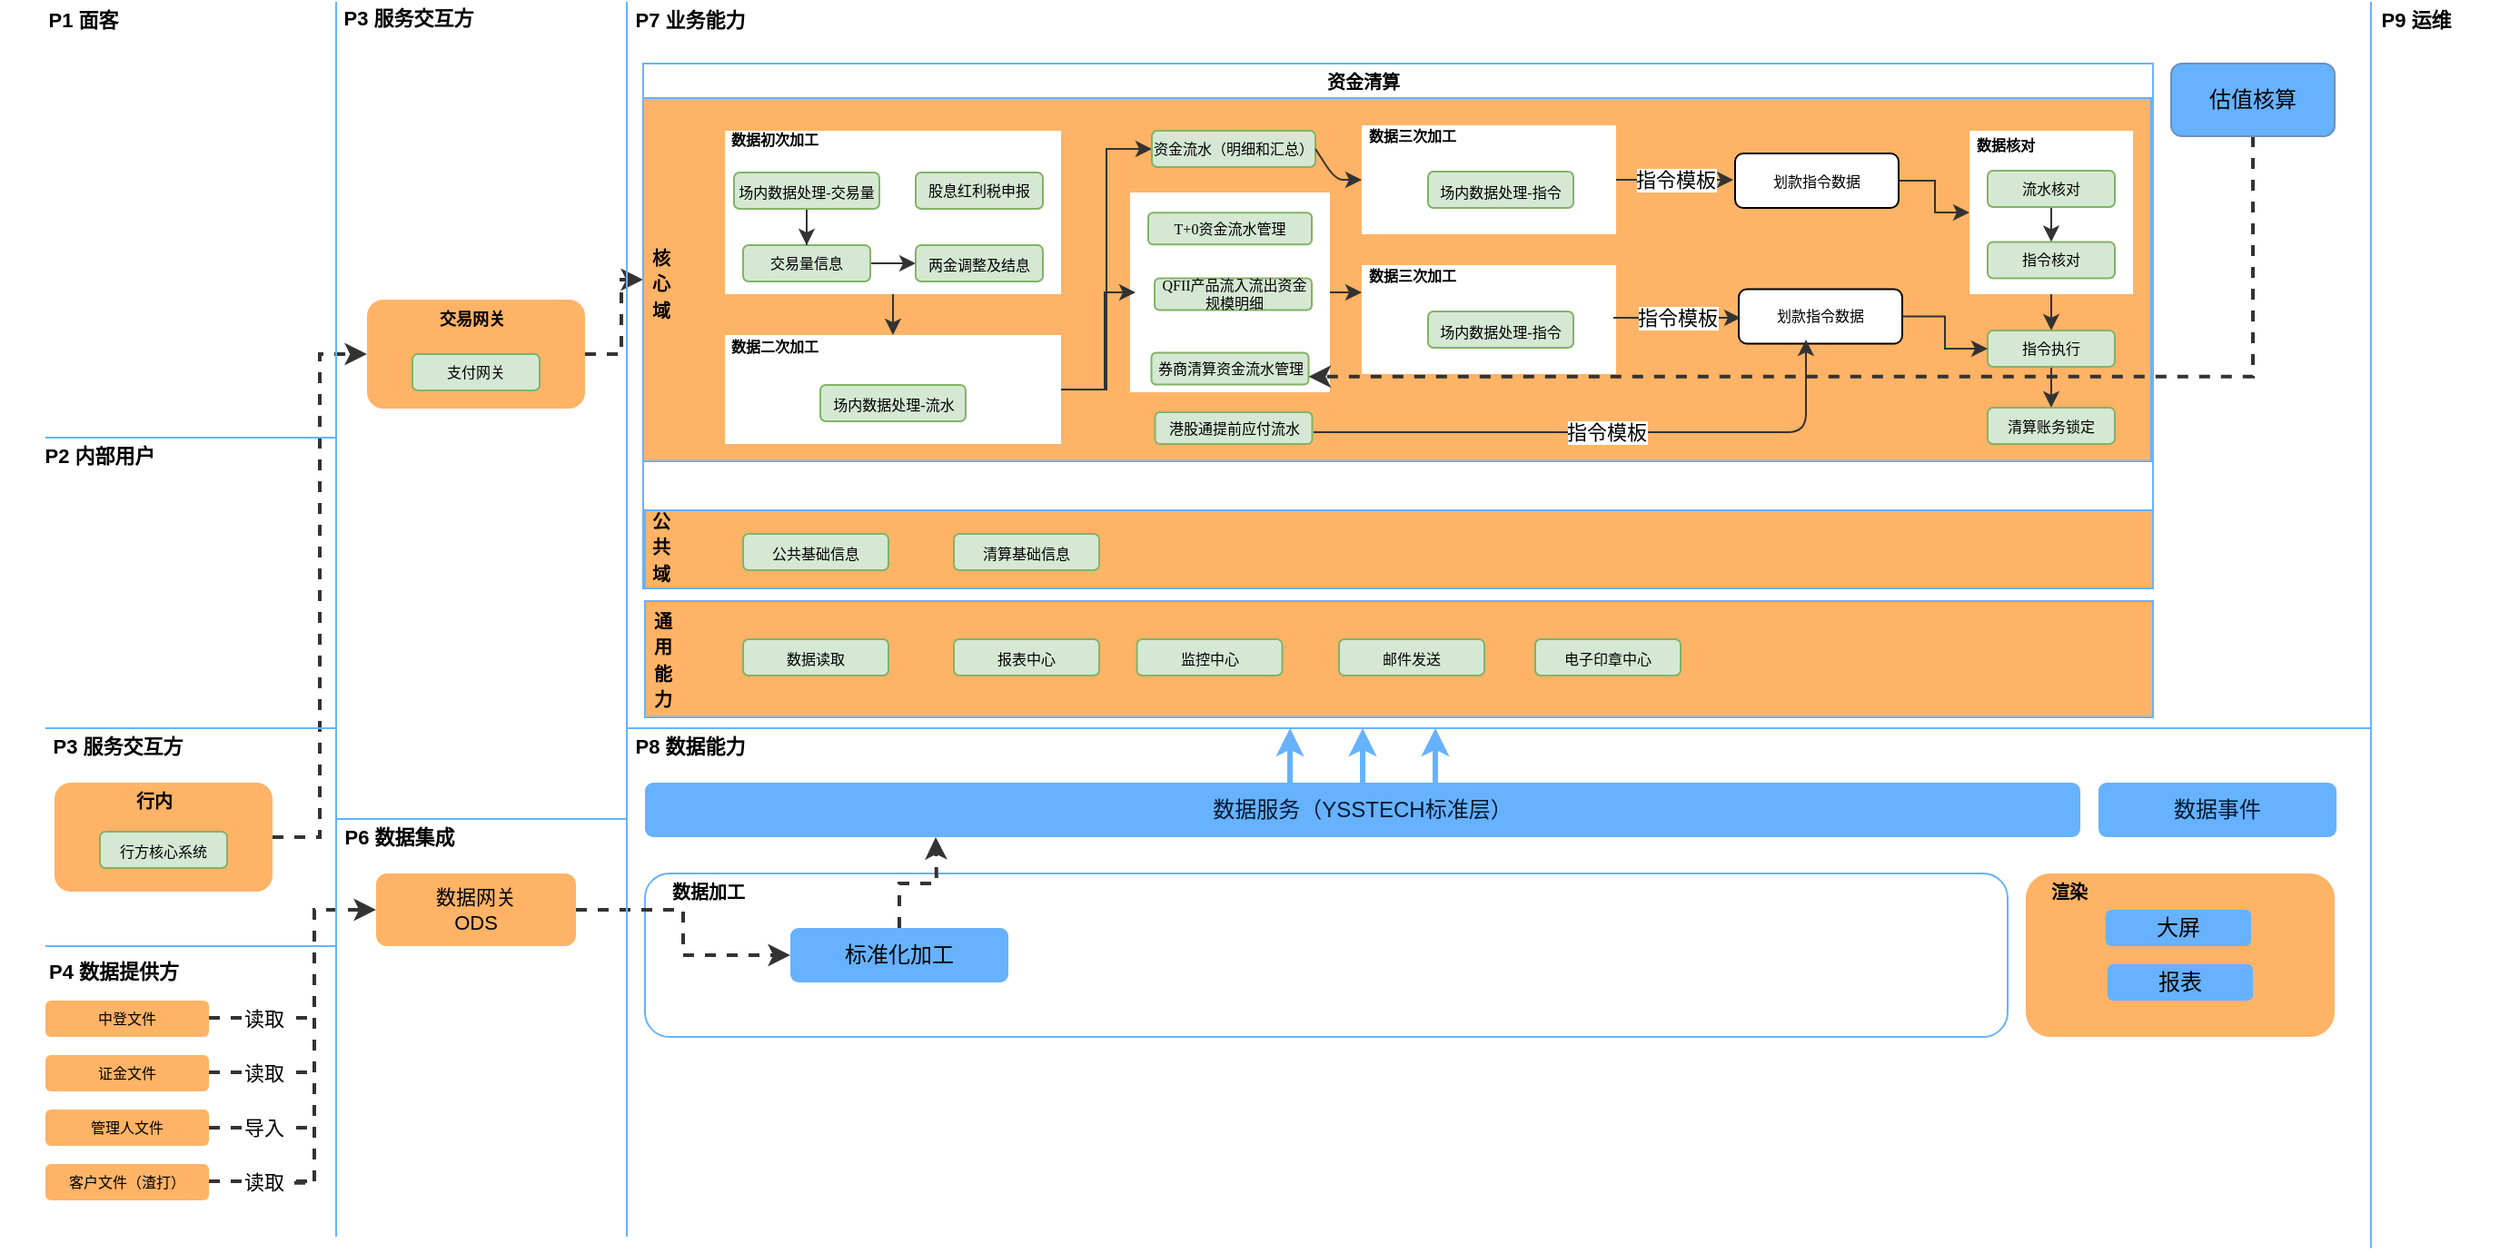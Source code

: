 <mxfile version="24.6.3" type="github">
  <diagram name="第 1 页" id="gn4Y0xX3draMKMxX65IL">
    <mxGraphModel dx="1050" dy="1739" grid="1" gridSize="10" guides="1" tooltips="1" connect="1" arrows="1" fold="1" page="1" pageScale="1" pageWidth="827" pageHeight="1169" math="0" shadow="0">
      <root>
        <mxCell id="0" />
        <mxCell id="1" parent="0" />
        <mxCell id="RIe04A_sjF8tFngzXczi-1" value="" style="rounded=0;whiteSpace=wrap;html=1;shadow=0;strokeColor=#66B2FF;strokeWidth=1;fillColor=#FFB366;" vertex="1" parent="1">
          <mxGeometry x="370" y="290" width="830" height="64" as="geometry" />
        </mxCell>
        <mxCell id="RIe04A_sjF8tFngzXczi-2" value="" style="rounded=0;whiteSpace=wrap;html=1;shadow=0;strokeWidth=1;strokeColor=#66B2FF;" vertex="1" parent="1">
          <mxGeometry x="369" y="-6" width="831" height="289" as="geometry" />
        </mxCell>
        <mxCell id="RIe04A_sjF8tFngzXczi-3" value="" style="rounded=0;whiteSpace=wrap;html=1;shadow=0;strokeColor=#66B2FF;strokeWidth=1;fillColor=#FFB366;" vertex="1" parent="1">
          <mxGeometry x="370" y="240" width="830" height="43" as="geometry" />
        </mxCell>
        <mxCell id="RIe04A_sjF8tFngzXczi-4" style="edgeStyle=orthogonalEdgeStyle;rounded=0;orthogonalLoop=1;jettySize=auto;html=1;exitX=1;exitY=0.5;exitDx=0;exitDy=0;entryX=0;entryY=0.5;entryDx=0;entryDy=0;endArrow=classic;endFill=1;strokeColor=#333333;strokeWidth=2;dashed=1;" edge="1" parent="1" source="RIe04A_sjF8tFngzXczi-5" target="RIe04A_sjF8tFngzXczi-7">
          <mxGeometry relative="1" as="geometry" />
        </mxCell>
        <mxCell id="RIe04A_sjF8tFngzXczi-5" value="" style="rounded=1;whiteSpace=wrap;html=1;shadow=0;strokeWidth=1;fillColor=#FFB366;strokeColor=none;" vertex="1" parent="1">
          <mxGeometry x="45" y="390" width="120" height="60" as="geometry" />
        </mxCell>
        <mxCell id="RIe04A_sjF8tFngzXczi-6" style="edgeStyle=orthogonalEdgeStyle;rounded=0;orthogonalLoop=1;jettySize=auto;html=1;exitX=1;exitY=0.5;exitDx=0;exitDy=0;dashed=1;endArrow=classic;endFill=1;strokeColor=#333333;strokeWidth=2;" edge="1" parent="1" source="RIe04A_sjF8tFngzXczi-7" target="RIe04A_sjF8tFngzXczi-8">
          <mxGeometry relative="1" as="geometry" />
        </mxCell>
        <mxCell id="RIe04A_sjF8tFngzXczi-7" value="" style="rounded=1;whiteSpace=wrap;html=1;shadow=0;strokeWidth=1;fillColor=#FFB366;strokeColor=none;" vertex="1" parent="1">
          <mxGeometry x="217" y="124" width="120" height="60" as="geometry" />
        </mxCell>
        <mxCell id="RIe04A_sjF8tFngzXczi-8" value="" style="rounded=0;whiteSpace=wrap;html=1;shadow=0;strokeColor=#66B2FF;strokeWidth=1;fillColor=#FFB366;" vertex="1" parent="1">
          <mxGeometry x="369" y="13" width="830" height="200" as="geometry" />
        </mxCell>
        <mxCell id="RIe04A_sjF8tFngzXczi-9" style="edgeStyle=orthogonalEdgeStyle;rounded=0;orthogonalLoop=1;jettySize=auto;html=1;exitX=0.5;exitY=1;exitDx=0;exitDy=0;entryX=0.5;entryY=0;entryDx=0;entryDy=0;endArrow=classic;endFill=1;strokeColor=#333333;strokeWidth=1;" edge="1" parent="1" source="RIe04A_sjF8tFngzXczi-10" target="RIe04A_sjF8tFngzXczi-78">
          <mxGeometry relative="1" as="geometry" />
        </mxCell>
        <mxCell id="RIe04A_sjF8tFngzXczi-10" value="" style="rounded=0;whiteSpace=wrap;html=1;strokeWidth=1;strokeColor=none;" vertex="1" parent="1">
          <mxGeometry x="1099" y="31" width="90" height="90" as="geometry" />
        </mxCell>
        <mxCell id="RIe04A_sjF8tFngzXczi-11" style="edgeStyle=orthogonalEdgeStyle;rounded=0;orthogonalLoop=1;jettySize=auto;html=1;exitX=1;exitY=0.5;exitDx=0;exitDy=0;entryX=0;entryY=0.25;entryDx=0;entryDy=0;endArrow=classic;endFill=1;strokeColor=#333333;strokeWidth=1;" edge="1" parent="1" source="RIe04A_sjF8tFngzXczi-12" target="RIe04A_sjF8tFngzXczi-91">
          <mxGeometry relative="1" as="geometry" />
        </mxCell>
        <mxCell id="RIe04A_sjF8tFngzXczi-12" value="" style="whiteSpace=wrap;html=1;aspect=fixed;strokeWidth=1;strokeColor=none;" vertex="1" parent="1">
          <mxGeometry x="637" y="65" width="110" height="110" as="geometry" />
        </mxCell>
        <mxCell id="RIe04A_sjF8tFngzXczi-13" style="edgeStyle=orthogonalEdgeStyle;rounded=0;orthogonalLoop=1;jettySize=auto;html=1;exitX=1;exitY=0.5;exitDx=0;exitDy=0;entryX=0;entryY=0.5;entryDx=0;entryDy=0;endArrow=classic;endFill=1;strokeColor=#333333;strokeWidth=1;" edge="1" parent="1" source="RIe04A_sjF8tFngzXczi-15" target="RIe04A_sjF8tFngzXczi-67">
          <mxGeometry relative="1" as="geometry" />
        </mxCell>
        <mxCell id="RIe04A_sjF8tFngzXczi-14" style="edgeStyle=orthogonalEdgeStyle;rounded=0;orthogonalLoop=1;jettySize=auto;html=1;exitX=1;exitY=0.5;exitDx=0;exitDy=0;entryX=0;entryY=0.5;entryDx=0;entryDy=0;endArrow=classic;endFill=1;strokeColor=#333333;strokeWidth=1;" edge="1" parent="1">
          <mxGeometry relative="1" as="geometry">
            <mxPoint x="602" y="173.5" as="sourcePoint" />
            <mxPoint x="640" y="120" as="targetPoint" />
            <Array as="points">
              <mxPoint x="623" y="174" />
              <mxPoint x="623" y="120" />
            </Array>
          </mxGeometry>
        </mxCell>
        <mxCell id="RIe04A_sjF8tFngzXczi-15" value="" style="rounded=0;whiteSpace=wrap;html=1;strokeWidth=1;strokeColor=none;" vertex="1" parent="1">
          <mxGeometry x="414" y="143.5" width="185" height="60" as="geometry" />
        </mxCell>
        <mxCell id="RIe04A_sjF8tFngzXczi-16" style="edgeStyle=orthogonalEdgeStyle;rounded=0;orthogonalLoop=1;jettySize=auto;html=1;exitX=0.5;exitY=1;exitDx=0;exitDy=0;entryX=0.5;entryY=0;entryDx=0;entryDy=0;endArrow=classic;endFill=1;strokeColor=#333333;strokeWidth=1;" edge="1" parent="1" source="RIe04A_sjF8tFngzXczi-17" target="RIe04A_sjF8tFngzXczi-15">
          <mxGeometry relative="1" as="geometry" />
        </mxCell>
        <mxCell id="RIe04A_sjF8tFngzXczi-17" value="" style="rounded=0;whiteSpace=wrap;html=1;strokeWidth=1;strokeColor=none;" vertex="1" parent="1">
          <mxGeometry x="414" y="31" width="185" height="90" as="geometry" />
        </mxCell>
        <mxCell id="RIe04A_sjF8tFngzXczi-18" value="" style="rounded=1;whiteSpace=wrap;html=1;strokeWidth=1;align=left;strokeColor=#66B2FF;" vertex="1" parent="1">
          <mxGeometry x="370" y="440" width="750" height="90" as="geometry" />
        </mxCell>
        <mxCell id="RIe04A_sjF8tFngzXczi-19" style="edgeStyle=orthogonalEdgeStyle;rounded=0;orthogonalLoop=1;jettySize=auto;html=1;exitX=0;exitY=0.5;exitDx=0;exitDy=0;dashed=1;endArrow=classic;endFill=1;strokeColor=#333333;strokeWidth=2;entryX=0;entryY=0.5;entryDx=0;entryDy=0;" edge="1" parent="1" target="RIe04A_sjF8tFngzXczi-21">
          <mxGeometry relative="1" as="geometry">
            <mxPoint x="185" y="460" as="targetPoint" />
            <mxPoint x="153" y="610" as="sourcePoint" />
          </mxGeometry>
        </mxCell>
        <mxCell id="RIe04A_sjF8tFngzXczi-20" style="edgeStyle=orthogonalEdgeStyle;rounded=0;orthogonalLoop=1;jettySize=auto;html=1;exitX=1;exitY=0.5;exitDx=0;exitDy=0;dashed=1;endArrow=classic;endFill=1;strokeColor=#333333;strokeWidth=2;" edge="1" parent="1" source="RIe04A_sjF8tFngzXczi-21" target="RIe04A_sjF8tFngzXczi-48">
          <mxGeometry relative="1" as="geometry" />
        </mxCell>
        <mxCell id="RIe04A_sjF8tFngzXczi-21" value="&lt;div style=&quot;font-size: 11px&quot;&gt;&lt;font style=&quot;font-size: 11px&quot;&gt;数据网关&lt;br&gt;&lt;/font&gt;&lt;/div&gt;&lt;div style=&quot;font-size: 11px&quot;&gt;&lt;font style=&quot;font-size: 11px&quot;&gt;ODS&lt;/font&gt;&lt;/div&gt;" style="rounded=1;whiteSpace=wrap;html=1;strokeWidth=1;strokeColor=none;fillColor=#FFB366;" vertex="1" parent="1">
          <mxGeometry x="222" y="440" width="110" height="40" as="geometry" />
        </mxCell>
        <mxCell id="RIe04A_sjF8tFngzXczi-22" value="" style="endArrow=none;html=1;strokeColor=#66B2FF;" edge="1" parent="1">
          <mxGeometry width="50" height="50" relative="1" as="geometry">
            <mxPoint x="200" y="640" as="sourcePoint" />
            <mxPoint x="200" y="-40" as="targetPoint" />
          </mxGeometry>
        </mxCell>
        <mxCell id="RIe04A_sjF8tFngzXczi-23" value="" style="endArrow=none;html=1;strokeColor=#66B2FF;" edge="1" parent="1">
          <mxGeometry width="50" height="50" relative="1" as="geometry">
            <mxPoint x="360" y="640" as="sourcePoint" />
            <mxPoint x="360" y="-40" as="targetPoint" />
          </mxGeometry>
        </mxCell>
        <mxCell id="RIe04A_sjF8tFngzXczi-24" value="" style="endArrow=none;html=1;strokeColor=#66B2FF;" edge="1" parent="1">
          <mxGeometry width="50" height="50" relative="1" as="geometry">
            <mxPoint x="1320" y="646.25" as="sourcePoint" />
            <mxPoint x="1320" y="-40" as="targetPoint" />
          </mxGeometry>
        </mxCell>
        <mxCell id="RIe04A_sjF8tFngzXczi-25" value="" style="endArrow=none;html=1;strokeColor=#66B2FF;" edge="1" parent="1">
          <mxGeometry width="50" height="50" relative="1" as="geometry">
            <mxPoint x="40" y="200" as="sourcePoint" />
            <mxPoint x="200" y="200" as="targetPoint" />
          </mxGeometry>
        </mxCell>
        <mxCell id="RIe04A_sjF8tFngzXczi-26" value="" style="endArrow=none;html=1;strokeColor=#66B2FF;" edge="1" parent="1">
          <mxGeometry width="50" height="50" relative="1" as="geometry">
            <mxPoint x="40" y="360" as="sourcePoint" />
            <mxPoint x="200" y="360" as="targetPoint" />
          </mxGeometry>
        </mxCell>
        <mxCell id="RIe04A_sjF8tFngzXczi-27" value="" style="endArrow=none;html=1;strokeColor=#66B2FF;" edge="1" parent="1">
          <mxGeometry width="50" height="50" relative="1" as="geometry">
            <mxPoint x="40" y="480" as="sourcePoint" />
            <mxPoint x="200" y="480" as="targetPoint" />
          </mxGeometry>
        </mxCell>
        <mxCell id="RIe04A_sjF8tFngzXczi-28" value="" style="endArrow=none;html=1;strokeColor=#66B2FF;" edge="1" parent="1">
          <mxGeometry width="50" height="50" relative="1" as="geometry">
            <mxPoint x="200" y="410" as="sourcePoint" />
            <mxPoint x="360" y="410" as="targetPoint" />
          </mxGeometry>
        </mxCell>
        <mxCell id="RIe04A_sjF8tFngzXczi-29" value="" style="endArrow=none;html=1;strokeColor=#66B2FF;" edge="1" parent="1">
          <mxGeometry width="50" height="50" relative="1" as="geometry">
            <mxPoint x="360" y="360" as="sourcePoint" />
            <mxPoint x="1320" y="360" as="targetPoint" />
          </mxGeometry>
        </mxCell>
        <mxCell id="RIe04A_sjF8tFngzXczi-30" value="&lt;div&gt;&lt;span style=&quot;font-weight: bold ; font-size: 11px&quot;&gt;P1 面客&lt;/span&gt;&lt;/div&gt;" style="text;html=1;strokeColor=none;fillColor=none;align=center;verticalAlign=middle;whiteSpace=wrap;rounded=0;" vertex="1" parent="1">
          <mxGeometry x="31" y="-40" width="60" height="20" as="geometry" />
        </mxCell>
        <mxCell id="RIe04A_sjF8tFngzXczi-31" value="&lt;div&gt;&lt;span style=&quot;font-weight: bold ; font-size: 11px&quot;&gt;P3 服务交互方&lt;/span&gt;&lt;/div&gt;" style="text;html=1;strokeColor=none;fillColor=none;align=center;verticalAlign=middle;whiteSpace=wrap;rounded=0;" vertex="1" parent="1">
          <mxGeometry x="35" y="360" width="90" height="20" as="geometry" />
        </mxCell>
        <mxCell id="RIe04A_sjF8tFngzXczi-32" value="&lt;div&gt;&lt;span style=&quot;font-weight: bold&quot;&gt;&lt;font style=&quot;font-size: 11px&quot;&gt;P2 内部用户&lt;/font&gt;&lt;/span&gt;&lt;/div&gt;" style="text;html=1;strokeColor=none;fillColor=none;align=center;verticalAlign=middle;whiteSpace=wrap;rounded=0;strokeWidth=2;" vertex="1" parent="1">
          <mxGeometry x="15" y="200" width="110" height="20" as="geometry" />
        </mxCell>
        <mxCell id="RIe04A_sjF8tFngzXczi-33" value="&lt;div&gt;&lt;span style=&quot;font-weight: bold ; font-size: 11px&quot;&gt;P4 数据提供方&lt;/span&gt;&lt;/div&gt;" style="text;whiteSpace=wrap;html=1;" vertex="1" parent="1">
          <mxGeometry x="40" y="480" width="85" height="20" as="geometry" />
        </mxCell>
        <mxCell id="RIe04A_sjF8tFngzXczi-34" value="&lt;div&gt;&lt;span style=&quot;font-weight: bold ; font-size: 11px&quot;&gt;P3 服务交互方&lt;/span&gt;&lt;/div&gt;" style="text;html=1;strokeColor=none;fillColor=none;align=center;verticalAlign=middle;whiteSpace=wrap;rounded=0;" vertex="1" parent="1">
          <mxGeometry x="195" y="-41" width="90" height="20" as="geometry" />
        </mxCell>
        <mxCell id="RIe04A_sjF8tFngzXczi-35" value="&lt;div&gt;&lt;span style=&quot;font-weight: bold ; font-size: 11px&quot;&gt;P6 数据集成&lt;/span&gt;&lt;/div&gt;" style="text;html=1;strokeColor=none;fillColor=none;align=center;verticalAlign=middle;whiteSpace=wrap;rounded=0;" vertex="1" parent="1">
          <mxGeometry x="190" y="410" width="90" height="20" as="geometry" />
        </mxCell>
        <mxCell id="RIe04A_sjF8tFngzXczi-36" value="&lt;div&gt;&lt;span style=&quot;font-weight: bold ; font-size: 11px&quot;&gt;P7 业务能力&lt;/span&gt;&lt;/div&gt;" style="text;html=1;strokeColor=none;fillColor=none;align=center;verticalAlign=middle;whiteSpace=wrap;rounded=0;" vertex="1" parent="1">
          <mxGeometry x="350" y="-40" width="90" height="20" as="geometry" />
        </mxCell>
        <mxCell id="RIe04A_sjF8tFngzXczi-37" value="&lt;div&gt;&lt;span style=&quot;font-weight: bold ; font-size: 11px&quot;&gt;P8 数据能力&lt;/span&gt;&lt;/div&gt;" style="text;html=1;strokeColor=none;fillColor=none;align=center;verticalAlign=middle;whiteSpace=wrap;rounded=0;" vertex="1" parent="1">
          <mxGeometry x="350" y="360" width="90" height="20" as="geometry" />
        </mxCell>
        <mxCell id="RIe04A_sjF8tFngzXczi-38" value="&lt;div&gt;&lt;span style=&quot;font-weight: bold ; font-size: 11px&quot;&gt;P9 运维&lt;/span&gt;&lt;/div&gt;" style="text;html=1;strokeColor=none;fillColor=none;align=center;verticalAlign=middle;whiteSpace=wrap;rounded=0;" vertex="1" parent="1">
          <mxGeometry x="1300" y="-40" width="90" height="20" as="geometry" />
        </mxCell>
        <mxCell id="RIe04A_sjF8tFngzXczi-39" value="中登文件" style="rounded=1;whiteSpace=wrap;html=1;shadow=0;labelBackgroundColor=none;strokeWidth=1;fontFamily=Verdana;fontSize=8;align=center;fillColor=#FFB366;strokeColor=none;" vertex="1" parent="1">
          <mxGeometry x="40" y="510" width="90" height="20" as="geometry" />
        </mxCell>
        <mxCell id="RIe04A_sjF8tFngzXczi-40" value="证金文件" style="rounded=1;whiteSpace=wrap;html=1;shadow=0;labelBackgroundColor=none;strokeWidth=1;fontFamily=Verdana;fontSize=8;align=center;fillColor=#FFB366;strokeColor=none;" vertex="1" parent="1">
          <mxGeometry x="40" y="540" width="90" height="20" as="geometry" />
        </mxCell>
        <mxCell id="RIe04A_sjF8tFngzXczi-41" value="管理人文件" style="rounded=1;whiteSpace=wrap;html=1;shadow=0;labelBackgroundColor=none;strokeWidth=1;fontFamily=Verdana;fontSize=8;align=center;fillColor=#FFB366;strokeColor=none;" vertex="1" parent="1">
          <mxGeometry x="40" y="570" width="90" height="20" as="geometry" />
        </mxCell>
        <mxCell id="RIe04A_sjF8tFngzXczi-42" value="客户文件（渣打）" style="rounded=1;whiteSpace=wrap;html=1;shadow=0;labelBackgroundColor=none;strokeWidth=1;fontFamily=Verdana;fontSize=8;align=center;fillColor=#FFB366;strokeColor=none;" vertex="1" parent="1">
          <mxGeometry x="40" y="600" width="90" height="20" as="geometry" />
        </mxCell>
        <mxCell id="RIe04A_sjF8tFngzXczi-43" value="&lt;div&gt;&lt;font style=&quot;font-size: 12px&quot; color=&quot;#001933&quot;&gt;数据服务（YSSTECH标准层）&lt;/font&gt;&lt;/div&gt;" style="rounded=1;whiteSpace=wrap;html=1;strokeWidth=2;strokeColor=none;fillColor=#66B2FF;" vertex="1" parent="1">
          <mxGeometry x="370" y="390" width="790" height="30" as="geometry" />
        </mxCell>
        <mxCell id="RIe04A_sjF8tFngzXczi-44" style="edgeStyle=orthogonalEdgeStyle;rounded=0;orthogonalLoop=1;jettySize=auto;html=1;exitX=0.5;exitY=1;exitDx=0;exitDy=0;strokeColor=#66B2FF;" edge="1" parent="1" source="RIe04A_sjF8tFngzXczi-43" target="RIe04A_sjF8tFngzXczi-43">
          <mxGeometry relative="1" as="geometry" />
        </mxCell>
        <mxCell id="RIe04A_sjF8tFngzXczi-45" value="&lt;div&gt;&lt;font color=&quot;#001933&quot; style=&quot;font-size: 12px&quot;&gt;数据事件&lt;/font&gt;&lt;/div&gt;" style="rounded=1;whiteSpace=wrap;html=1;strokeWidth=2;fillColor=#66B2FF;strokeColor=none;" vertex="1" parent="1">
          <mxGeometry x="1170" y="390" width="131" height="30" as="geometry" />
        </mxCell>
        <mxCell id="RIe04A_sjF8tFngzXczi-46" value="&lt;b&gt;&lt;font style=&quot;font-size: 10px&quot;&gt;数据加工&lt;/font&gt;&lt;/b&gt;" style="text;html=1;strokeColor=none;fillColor=none;align=center;verticalAlign=middle;whiteSpace=wrap;rounded=0;" vertex="1" parent="1">
          <mxGeometry x="380" y="440" width="50" height="20" as="geometry" />
        </mxCell>
        <mxCell id="RIe04A_sjF8tFngzXczi-47" style="edgeStyle=orthogonalEdgeStyle;rounded=0;orthogonalLoop=1;jettySize=auto;html=1;exitX=0.5;exitY=0;exitDx=0;exitDy=0;dashed=1;endArrow=classic;endFill=1;strokeColor=#333333;strokeWidth=2;" edge="1" parent="1" source="RIe04A_sjF8tFngzXczi-48">
          <mxGeometry relative="1" as="geometry">
            <mxPoint x="530" y="420" as="targetPoint" />
          </mxGeometry>
        </mxCell>
        <mxCell id="RIe04A_sjF8tFngzXczi-48" value="&lt;div&gt;&lt;font style=&quot;font-size: 12px&quot;&gt;标准化加工&lt;/font&gt;&lt;/div&gt;" style="rounded=1;whiteSpace=wrap;html=1;strokeWidth=2;fillColor=#66B2FF;strokeColor=none;" vertex="1" parent="1">
          <mxGeometry x="450" y="470" width="120" height="30" as="geometry" />
        </mxCell>
        <mxCell id="RIe04A_sjF8tFngzXczi-49" value="" style="endArrow=classic;html=1;strokeColor=#66B2FF;strokeWidth=3;" edge="1" parent="1">
          <mxGeometry width="50" height="50" relative="1" as="geometry">
            <mxPoint x="725" y="390" as="sourcePoint" />
            <mxPoint x="725" y="360" as="targetPoint" />
          </mxGeometry>
        </mxCell>
        <mxCell id="RIe04A_sjF8tFngzXczi-50" value="" style="endArrow=classic;html=1;strokeColor=#66B2FF;strokeWidth=3;" edge="1" parent="1">
          <mxGeometry width="50" height="50" relative="1" as="geometry">
            <mxPoint x="765" y="390" as="sourcePoint" />
            <mxPoint x="765" y="360" as="targetPoint" />
          </mxGeometry>
        </mxCell>
        <mxCell id="RIe04A_sjF8tFngzXczi-51" value="" style="endArrow=classic;html=1;strokeColor=#66B2FF;strokeWidth=3;" edge="1" parent="1">
          <mxGeometry width="50" height="50" relative="1" as="geometry">
            <mxPoint x="805" y="390" as="sourcePoint" />
            <mxPoint x="805" y="360" as="targetPoint" />
          </mxGeometry>
        </mxCell>
        <mxCell id="RIe04A_sjF8tFngzXczi-52" value="" style="endArrow=none;html=1;dashed=1;strokeColor=#333333;strokeWidth=2;endFill=0;" edge="1" parent="1">
          <mxGeometry relative="1" as="geometry">
            <mxPoint x="130" y="580" as="sourcePoint" />
            <mxPoint x="190" y="580" as="targetPoint" />
          </mxGeometry>
        </mxCell>
        <mxCell id="RIe04A_sjF8tFngzXczi-53" value="导入" style="edgeLabel;resizable=0;html=1;align=center;verticalAlign=middle;" connectable="0" vertex="1" parent="RIe04A_sjF8tFngzXczi-52">
          <mxGeometry relative="1" as="geometry" />
        </mxCell>
        <mxCell id="RIe04A_sjF8tFngzXczi-54" value="" style="endArrow=none;html=1;dashed=1;strokeColor=#333333;strokeWidth=2;endFill=0;" edge="1" parent="1">
          <mxGeometry relative="1" as="geometry">
            <mxPoint x="130" y="549.5" as="sourcePoint" />
            <mxPoint x="190" y="549.5" as="targetPoint" />
          </mxGeometry>
        </mxCell>
        <mxCell id="RIe04A_sjF8tFngzXczi-55" value="读取" style="edgeLabel;resizable=0;html=1;align=center;verticalAlign=middle;" connectable="0" vertex="1" parent="RIe04A_sjF8tFngzXczi-54">
          <mxGeometry relative="1" as="geometry" />
        </mxCell>
        <mxCell id="RIe04A_sjF8tFngzXczi-56" value="" style="endArrow=none;html=1;dashed=1;strokeColor=#333333;strokeWidth=2;endFill=0;" edge="1" parent="1">
          <mxGeometry relative="1" as="geometry">
            <mxPoint x="130" y="519.5" as="sourcePoint" />
            <mxPoint x="190" y="519.5" as="targetPoint" />
          </mxGeometry>
        </mxCell>
        <mxCell id="RIe04A_sjF8tFngzXczi-57" value="读取" style="edgeLabel;resizable=0;html=1;align=center;verticalAlign=middle;" connectable="0" vertex="1" parent="RIe04A_sjF8tFngzXczi-56">
          <mxGeometry relative="1" as="geometry" />
        </mxCell>
        <mxCell id="RIe04A_sjF8tFngzXczi-58" value="" style="endArrow=none;html=1;dashed=1;strokeColor=#333333;strokeWidth=2;endFill=0;" edge="1" parent="1">
          <mxGeometry relative="1" as="geometry">
            <mxPoint x="130" y="609.5" as="sourcePoint" />
            <mxPoint x="190" y="609.5" as="targetPoint" />
          </mxGeometry>
        </mxCell>
        <mxCell id="RIe04A_sjF8tFngzXczi-59" value="读取" style="edgeLabel;resizable=0;html=1;align=center;verticalAlign=middle;" connectable="0" vertex="1" parent="RIe04A_sjF8tFngzXczi-58">
          <mxGeometry relative="1" as="geometry" />
        </mxCell>
        <mxCell id="RIe04A_sjF8tFngzXczi-60" style="edgeStyle=orthogonalEdgeStyle;rounded=0;orthogonalLoop=1;jettySize=auto;html=1;exitX=1;exitY=0.5;exitDx=0;exitDy=0;entryX=0;entryY=0.5;entryDx=0;entryDy=0;endArrow=classic;endFill=1;strokeColor=#333333;strokeWidth=1;" edge="1" parent="1" source="RIe04A_sjF8tFngzXczi-61" target="RIe04A_sjF8tFngzXczi-64">
          <mxGeometry relative="1" as="geometry" />
        </mxCell>
        <mxCell id="RIe04A_sjF8tFngzXczi-61" value="交易量信息" style="rounded=1;whiteSpace=wrap;html=1;shadow=0;labelBackgroundColor=none;strokeWidth=1;fontFamily=Verdana;fontSize=8;align=center;fillColor=#d5e8d4;strokeColor=#82b366;" vertex="1" parent="1">
          <mxGeometry x="424" y="94" width="70" height="20" as="geometry" />
        </mxCell>
        <mxCell id="RIe04A_sjF8tFngzXczi-62" style="edgeStyle=orthogonalEdgeStyle;rounded=0;orthogonalLoop=1;jettySize=auto;html=1;exitX=0.5;exitY=1;exitDx=0;exitDy=0;endArrow=classic;endFill=1;strokeColor=#333333;strokeWidth=1;" edge="1" parent="1" source="RIe04A_sjF8tFngzXczi-63" target="RIe04A_sjF8tFngzXczi-61">
          <mxGeometry relative="1" as="geometry" />
        </mxCell>
        <mxCell id="RIe04A_sjF8tFngzXczi-63" value="&lt;span style=&quot;font-family: &amp;#34;verdana&amp;#34; ; font-size: 8px&quot;&gt;场内数据处理-交易量&lt;/span&gt;" style="rounded=1;whiteSpace=wrap;html=1;fillColor=#d5e8d4;strokeColor=#82b366;" vertex="1" parent="1">
          <mxGeometry x="419" y="54" width="80" height="20" as="geometry" />
        </mxCell>
        <mxCell id="RIe04A_sjF8tFngzXczi-64" value="&lt;span style=&quot;font-family: &amp;#34;verdana&amp;#34; ; font-size: 8px&quot;&gt;两金调整及结息&lt;/span&gt;" style="rounded=1;whiteSpace=wrap;html=1;fillColor=#d5e8d4;strokeColor=#82b366;" vertex="1" parent="1">
          <mxGeometry x="519" y="94" width="70" height="20" as="geometry" />
        </mxCell>
        <mxCell id="RIe04A_sjF8tFngzXczi-65" value="股息红利税申报" style="rounded=1;whiteSpace=wrap;html=1;shadow=0;labelBackgroundColor=none;strokeWidth=1;fontFamily=Verdana;fontSize=8;align=center;fillColor=#d5e8d4;strokeColor=#82b366;" vertex="1" parent="1">
          <mxGeometry x="519" y="54" width="70" height="20" as="geometry" />
        </mxCell>
        <mxCell id="RIe04A_sjF8tFngzXczi-66" value="&lt;span style=&quot;font-family: &amp;#34;verdana&amp;#34; ; font-size: 8px&quot;&gt;场内数据处理-流水&lt;/span&gt;" style="rounded=1;whiteSpace=wrap;html=1;fillColor=#d5e8d4;strokeColor=#82b366;" vertex="1" parent="1">
          <mxGeometry x="466.5" y="171" width="80" height="20" as="geometry" />
        </mxCell>
        <mxCell id="RIe04A_sjF8tFngzXczi-67" value="资金流水（明细和汇总）" style="rounded=1;whiteSpace=wrap;html=1;shadow=0;labelBackgroundColor=none;strokeWidth=1;fontFamily=Verdana;fontSize=8;align=center;fillColor=#d5e8d4;strokeColor=#82b366;" vertex="1" parent="1">
          <mxGeometry x="649" y="31" width="90" height="20" as="geometry" />
        </mxCell>
        <mxCell id="RIe04A_sjF8tFngzXczi-68" value="T+0资金流水管理" style="rounded=1;whiteSpace=wrap;html=1;shadow=0;labelBackgroundColor=none;strokeWidth=1;fontFamily=Verdana;fontSize=8;align=center;fillColor=#d5e8d4;strokeColor=#82b366;" vertex="1" parent="1">
          <mxGeometry x="647" y="76.13" width="90" height="17.5" as="geometry" />
        </mxCell>
        <mxCell id="RIe04A_sjF8tFngzXczi-69" value="券商清算资金流水管理" style="rounded=1;whiteSpace=wrap;html=1;shadow=0;labelBackgroundColor=none;strokeWidth=1;fontFamily=Verdana;fontSize=8;align=center;fillColor=#d5e8d4;strokeColor=#82b366;" vertex="1" parent="1">
          <mxGeometry x="648.75" y="153.25" width="86.5" height="17.5" as="geometry" />
        </mxCell>
        <mxCell id="RIe04A_sjF8tFngzXczi-70" value="港股通提前应付流水" style="rounded=1;whiteSpace=wrap;html=1;shadow=0;labelBackgroundColor=none;strokeWidth=1;fontFamily=Verdana;fontSize=8;align=center;strokeColor=#82b366;fillColor=#d5e8d4;" vertex="1" parent="1">
          <mxGeometry x="650.75" y="186" width="86.5" height="17.5" as="geometry" />
        </mxCell>
        <mxCell id="RIe04A_sjF8tFngzXczi-71" value="QFII产品流入流出资金规模明细" style="rounded=1;whiteSpace=wrap;html=1;shadow=0;labelBackgroundColor=none;strokeWidth=1;fontFamily=Verdana;fontSize=8;align=center;fillColor=#d5e8d4;strokeColor=#82b366;" vertex="1" parent="1">
          <mxGeometry x="650.5" y="112.25" width="86.5" height="17.5" as="geometry" />
        </mxCell>
        <mxCell id="RIe04A_sjF8tFngzXczi-72" style="edgeStyle=orthogonalEdgeStyle;rounded=0;orthogonalLoop=1;jettySize=auto;html=1;exitX=0.5;exitY=1;exitDx=0;exitDy=0;entryX=0.5;entryY=0;entryDx=0;entryDy=0;endArrow=classic;endFill=1;strokeColor=#333333;strokeWidth=1;" edge="1" parent="1" source="RIe04A_sjF8tFngzXczi-73" target="RIe04A_sjF8tFngzXczi-76">
          <mxGeometry relative="1" as="geometry" />
        </mxCell>
        <mxCell id="RIe04A_sjF8tFngzXczi-73" value="流水核对" style="rounded=1;whiteSpace=wrap;html=1;shadow=0;labelBackgroundColor=none;strokeWidth=1;fontFamily=Verdana;fontSize=8;align=center;fillColor=#d5e8d4;strokeColor=#82b366;" vertex="1" parent="1">
          <mxGeometry x="1109" y="53" width="70" height="20" as="geometry" />
        </mxCell>
        <mxCell id="RIe04A_sjF8tFngzXczi-74" style="edgeStyle=orthogonalEdgeStyle;rounded=0;orthogonalLoop=1;jettySize=auto;html=1;exitX=1;exitY=0.5;exitDx=0;exitDy=0;entryX=0;entryY=0.5;entryDx=0;entryDy=0;endArrow=classic;endFill=1;strokeColor=#333333;strokeWidth=1;" edge="1" parent="1" source="RIe04A_sjF8tFngzXczi-75" target="RIe04A_sjF8tFngzXczi-10">
          <mxGeometry relative="1" as="geometry" />
        </mxCell>
        <mxCell id="RIe04A_sjF8tFngzXczi-75" value="划款指令数据" style="rounded=1;whiteSpace=wrap;html=1;shadow=0;labelBackgroundColor=none;strokeWidth=1;fontFamily=Verdana;fontSize=8;align=center;" vertex="1" parent="1">
          <mxGeometry x="970" y="43.5" width="90" height="30" as="geometry" />
        </mxCell>
        <mxCell id="RIe04A_sjF8tFngzXczi-76" value="指令核对" style="rounded=1;whiteSpace=wrap;html=1;shadow=0;labelBackgroundColor=none;strokeWidth=1;fontFamily=Verdana;fontSize=8;align=center;fillColor=#d5e8d4;strokeColor=#82b366;" vertex="1" parent="1">
          <mxGeometry x="1109" y="92.25" width="70" height="20" as="geometry" />
        </mxCell>
        <mxCell id="RIe04A_sjF8tFngzXczi-77" style="edgeStyle=orthogonalEdgeStyle;rounded=0;orthogonalLoop=1;jettySize=auto;html=1;exitX=0.5;exitY=1;exitDx=0;exitDy=0;entryX=0.5;entryY=0;entryDx=0;entryDy=0;endArrow=classic;endFill=1;strokeColor=#333333;strokeWidth=1;" edge="1" parent="1" source="RIe04A_sjF8tFngzXczi-78" target="RIe04A_sjF8tFngzXczi-79">
          <mxGeometry relative="1" as="geometry" />
        </mxCell>
        <mxCell id="RIe04A_sjF8tFngzXczi-78" value="指令执行" style="rounded=1;whiteSpace=wrap;html=1;shadow=0;labelBackgroundColor=none;strokeWidth=1;fontFamily=Verdana;fontSize=8;align=center;strokeColor=#82b366;fillColor=#d5e8d4;" vertex="1" parent="1">
          <mxGeometry x="1109" y="141" width="70" height="20" as="geometry" />
        </mxCell>
        <mxCell id="RIe04A_sjF8tFngzXczi-79" value="清算账务锁定" style="rounded=1;whiteSpace=wrap;html=1;shadow=0;labelBackgroundColor=none;strokeWidth=1;fontFamily=Verdana;fontSize=8;align=center;strokeColor=#82b366;fillColor=#d5e8d4;" vertex="1" parent="1">
          <mxGeometry x="1109" y="183.5" width="70" height="20" as="geometry" />
        </mxCell>
        <mxCell id="RIe04A_sjF8tFngzXczi-80" style="edgeStyle=orthogonalEdgeStyle;rounded=0;orthogonalLoop=1;jettySize=auto;html=1;exitX=0.5;exitY=1;exitDx=0;exitDy=0;entryX=1;entryY=0.75;entryDx=0;entryDy=0;dashed=1;endArrow=classic;endFill=1;strokeColor=#333333;strokeWidth=2;" edge="1" parent="1" source="RIe04A_sjF8tFngzXczi-81" target="RIe04A_sjF8tFngzXczi-69">
          <mxGeometry relative="1" as="geometry" />
        </mxCell>
        <mxCell id="RIe04A_sjF8tFngzXczi-81" value="估值核算" style="rounded=1;whiteSpace=wrap;html=1;strokeColor=#6c8ebf;strokeWidth=1;fillColor=#66B2FF;" vertex="1" parent="1">
          <mxGeometry x="1210" y="-6" width="90" height="40" as="geometry" />
        </mxCell>
        <mxCell id="RIe04A_sjF8tFngzXczi-82" value="&lt;font style=&quot;font-size: 8px&quot;&gt;&lt;b&gt;数据初次加工&lt;/b&gt;&lt;/font&gt;" style="text;html=1;strokeColor=none;fillColor=none;align=center;verticalAlign=middle;whiteSpace=wrap;rounded=0;shadow=0;" vertex="1" parent="1">
          <mxGeometry x="414" y="25.25" width="55" height="20" as="geometry" />
        </mxCell>
        <mxCell id="RIe04A_sjF8tFngzXczi-83" value="&lt;font style=&quot;font-size: 8px&quot;&gt;&lt;b&gt;数据二次加工&lt;/b&gt;&lt;/font&gt;" style="text;html=1;strokeColor=none;fillColor=none;align=center;verticalAlign=middle;whiteSpace=wrap;rounded=0;" vertex="1" parent="1">
          <mxGeometry x="414" y="138.5" width="55" height="20" as="geometry" />
        </mxCell>
        <mxCell id="RIe04A_sjF8tFngzXczi-84" style="edgeStyle=orthogonalEdgeStyle;rounded=0;orthogonalLoop=1;jettySize=auto;html=1;exitX=1;exitY=0.5;exitDx=0;exitDy=0;entryX=0;entryY=0.5;entryDx=0;entryDy=0;endArrow=classic;endFill=1;strokeColor=#333333;strokeWidth=1;" edge="1" parent="1" source="RIe04A_sjF8tFngzXczi-85" target="RIe04A_sjF8tFngzXczi-78">
          <mxGeometry relative="1" as="geometry" />
        </mxCell>
        <mxCell id="RIe04A_sjF8tFngzXczi-85" value="划款指令数据" style="rounded=1;whiteSpace=wrap;html=1;shadow=0;labelBackgroundColor=none;strokeWidth=1;fontFamily=Verdana;fontSize=8;align=center;" vertex="1" parent="1">
          <mxGeometry x="972" y="118.25" width="90" height="30" as="geometry" />
        </mxCell>
        <mxCell id="RIe04A_sjF8tFngzXczi-86" value="&lt;span style=&quot;font-family: &amp;#34;verdana&amp;#34; ; font-size: 8px&quot;&gt;场内数据处理-指令&lt;/span&gt;" style="rounded=1;whiteSpace=wrap;html=1;" vertex="1" parent="1">
          <mxGeometry x="771.5" y="47.25" width="80" height="20" as="geometry" />
        </mxCell>
        <mxCell id="RIe04A_sjF8tFngzXczi-87" value="" style="rounded=0;whiteSpace=wrap;html=1;strokeWidth=1;strokeColor=none;" vertex="1" parent="1">
          <mxGeometry x="764.5" y="28" width="140" height="60" as="geometry" />
        </mxCell>
        <mxCell id="RIe04A_sjF8tFngzXczi-88" value="&lt;span style=&quot;font-family: &amp;#34;verdana&amp;#34; ; font-size: 8px&quot;&gt;场内数据处理-指令&lt;/span&gt;" style="rounded=1;whiteSpace=wrap;html=1;fillColor=#d5e8d4;strokeColor=#82b366;" vertex="1" parent="1">
          <mxGeometry x="801" y="53.5" width="80" height="20" as="geometry" />
        </mxCell>
        <mxCell id="RIe04A_sjF8tFngzXczi-89" value="&lt;font style=&quot;font-size: 8px&quot;&gt;&lt;b&gt;数据三次加工&lt;/b&gt;&lt;/font&gt;" style="text;html=1;strokeColor=none;fillColor=none;align=center;verticalAlign=middle;whiteSpace=wrap;rounded=0;" vertex="1" parent="1">
          <mxGeometry x="764.5" y="23" width="55" height="20" as="geometry" />
        </mxCell>
        <mxCell id="RIe04A_sjF8tFngzXczi-90" value="&lt;span style=&quot;font-family: &amp;#34;verdana&amp;#34; ; font-size: 8px&quot;&gt;场内数据处理-指令&lt;/span&gt;" style="rounded=1;whiteSpace=wrap;html=1;" vertex="1" parent="1">
          <mxGeometry x="771.5" y="124.25" width="80" height="20" as="geometry" />
        </mxCell>
        <mxCell id="RIe04A_sjF8tFngzXczi-91" value="" style="rounded=0;whiteSpace=wrap;html=1;strokeWidth=1;strokeColor=none;" vertex="1" parent="1">
          <mxGeometry x="764.5" y="105" width="140" height="60" as="geometry" />
        </mxCell>
        <mxCell id="RIe04A_sjF8tFngzXczi-92" value="&lt;span style=&quot;font-family: &amp;#34;verdana&amp;#34; ; font-size: 8px&quot;&gt;场内数据处理-指令&lt;/span&gt;" style="rounded=1;whiteSpace=wrap;html=1;fillColor=#d5e8d4;strokeColor=#82b366;" vertex="1" parent="1">
          <mxGeometry x="801" y="130.5" width="80" height="20" as="geometry" />
        </mxCell>
        <mxCell id="RIe04A_sjF8tFngzXczi-93" value="&lt;font style=&quot;font-size: 8px&quot;&gt;&lt;b&gt;数据三次加工&lt;/b&gt;&lt;/font&gt;" style="text;html=1;strokeColor=none;fillColor=none;align=center;verticalAlign=middle;whiteSpace=wrap;rounded=0;" vertex="1" parent="1">
          <mxGeometry x="764.5" y="100" width="55" height="20" as="geometry" />
        </mxCell>
        <mxCell id="RIe04A_sjF8tFngzXczi-94" value="&lt;font style=&quot;font-size: 8px&quot;&gt;&lt;b&gt;数据核对&lt;/b&gt;&lt;/font&gt;" style="text;html=1;strokeColor=none;fillColor=none;align=center;verticalAlign=middle;whiteSpace=wrap;rounded=0;" vertex="1" parent="1">
          <mxGeometry x="1099" y="28" width="40" height="20" as="geometry" />
        </mxCell>
        <mxCell id="RIe04A_sjF8tFngzXczi-95" value="" style="endArrow=classic;html=1;strokeColor=#333333;strokeWidth=1;" edge="1" parent="1">
          <mxGeometry relative="1" as="geometry">
            <mxPoint x="904.5" y="58" as="sourcePoint" />
            <mxPoint x="969" y="58" as="targetPoint" />
          </mxGeometry>
        </mxCell>
        <mxCell id="RIe04A_sjF8tFngzXczi-96" value="指令模板" style="edgeLabel;resizable=0;html=1;align=center;verticalAlign=middle;" connectable="0" vertex="1" parent="RIe04A_sjF8tFngzXczi-95">
          <mxGeometry relative="1" as="geometry">
            <mxPoint as="offset" />
          </mxGeometry>
        </mxCell>
        <mxCell id="RIe04A_sjF8tFngzXczi-97" value="" style="endArrow=classic;html=1;strokeColor=#333333;strokeWidth=1;" edge="1" parent="1">
          <mxGeometry relative="1" as="geometry">
            <mxPoint x="903" y="134" as="sourcePoint" />
            <mxPoint x="973" y="134" as="targetPoint" />
          </mxGeometry>
        </mxCell>
        <mxCell id="RIe04A_sjF8tFngzXczi-98" value="指令模板" style="edgeLabel;resizable=0;html=1;align=center;verticalAlign=middle;" connectable="0" vertex="1" parent="RIe04A_sjF8tFngzXczi-97">
          <mxGeometry relative="1" as="geometry" />
        </mxCell>
        <mxCell id="RIe04A_sjF8tFngzXczi-99" value="" style="endArrow=classic;html=1;strokeColor=#333333;strokeWidth=1;" edge="1" parent="1">
          <mxGeometry relative="1" as="geometry">
            <mxPoint x="738" y="197" as="sourcePoint" />
            <mxPoint x="1009" y="146" as="targetPoint" />
            <Array as="points">
              <mxPoint x="771" y="197" />
              <mxPoint x="841" y="197" />
              <mxPoint x="901" y="197" />
              <mxPoint x="971" y="197" />
              <mxPoint x="1009" y="197" />
            </Array>
          </mxGeometry>
        </mxCell>
        <mxCell id="RIe04A_sjF8tFngzXczi-100" value="指令模板" style="edgeLabel;resizable=0;html=1;align=center;verticalAlign=middle;" connectable="0" vertex="1" parent="RIe04A_sjF8tFngzXczi-99">
          <mxGeometry relative="1" as="geometry" />
        </mxCell>
        <mxCell id="RIe04A_sjF8tFngzXczi-101" value="&lt;b style=&quot;font-size: 10px&quot;&gt;核&lt;br&gt;心&lt;br&gt;域&lt;/b&gt;" style="text;html=1;strokeColor=none;fillColor=none;align=center;verticalAlign=middle;whiteSpace=wrap;rounded=0;shadow=0;" vertex="1" parent="1">
          <mxGeometry x="359" y="105" width="40" height="20" as="geometry" />
        </mxCell>
        <mxCell id="RIe04A_sjF8tFngzXczi-102" value="支付网关" style="rounded=1;whiteSpace=wrap;html=1;shadow=0;labelBackgroundColor=none;strokeWidth=1;fontFamily=Verdana;fontSize=8;align=center;fillColor=#d5e8d4;strokeColor=#82b366;" vertex="1" parent="1">
          <mxGeometry x="242" y="154" width="70" height="20" as="geometry" />
        </mxCell>
        <mxCell id="RIe04A_sjF8tFngzXczi-103" value="&lt;font style=&quot;font-size: 9px&quot;&gt;&lt;b&gt;交易网关&lt;/b&gt;&lt;/font&gt;" style="text;html=1;strokeColor=none;fillColor=none;align=center;verticalAlign=middle;whiteSpace=wrap;rounded=0;shadow=0;" vertex="1" parent="1">
          <mxGeometry x="250" y="124" width="50" height="20" as="geometry" />
        </mxCell>
        <mxCell id="RIe04A_sjF8tFngzXczi-104" value="&lt;span style=&quot;font-family: &amp;#34;verdana&amp;#34; ; font-size: 8px&quot;&gt;行方核心系统&lt;/span&gt;" style="rounded=1;whiteSpace=wrap;html=1;fillColor=#d5e8d4;strokeColor=#82b366;" vertex="1" parent="1">
          <mxGeometry x="70" y="417" width="70" height="20" as="geometry" />
        </mxCell>
        <mxCell id="RIe04A_sjF8tFngzXczi-105" value="&lt;font style=&quot;font-size: 10px&quot;&gt;&lt;b&gt;行内&lt;/b&gt;&lt;/font&gt;" style="text;html=1;strokeColor=none;fillColor=none;align=center;verticalAlign=middle;whiteSpace=wrap;rounded=0;shadow=0;" vertex="1" parent="1">
          <mxGeometry x="80" y="390" width="40" height="20" as="geometry" />
        </mxCell>
        <mxCell id="RIe04A_sjF8tFngzXczi-106" value="&lt;span style=&quot;font-family: &amp;#34;verdana&amp;#34; ; font-size: 8px&quot;&gt;清算基础信息&lt;/span&gt;" style="rounded=1;whiteSpace=wrap;html=1;fillColor=#d5e8d4;strokeColor=#82b366;" vertex="1" parent="1">
          <mxGeometry x="540" y="253" width="80" height="20" as="geometry" />
        </mxCell>
        <mxCell id="RIe04A_sjF8tFngzXczi-107" value="&lt;span style=&quot;font-family: &amp;#34;verdana&amp;#34; ; font-size: 8px&quot;&gt;公共基础信息&lt;/span&gt;" style="rounded=1;whiteSpace=wrap;html=1;fillColor=#d5e8d4;strokeColor=#82b366;" vertex="1" parent="1">
          <mxGeometry x="424" y="253" width="80" height="20" as="geometry" />
        </mxCell>
        <mxCell id="RIe04A_sjF8tFngzXczi-108" value="&lt;b style=&quot;font-size: 10px&quot;&gt;公&lt;br&gt;共&lt;br&gt;域&lt;/b&gt;" style="text;html=1;strokeColor=none;fillColor=none;align=center;verticalAlign=middle;whiteSpace=wrap;rounded=0;shadow=0;" vertex="1" parent="1">
          <mxGeometry x="359" y="250" width="40" height="20" as="geometry" />
        </mxCell>
        <mxCell id="RIe04A_sjF8tFngzXczi-109" value="&lt;font style=&quot;font-size: 10px&quot;&gt;&lt;b&gt;资金清算&lt;/b&gt;&lt;/font&gt;" style="text;html=1;strokeColor=none;fillColor=none;align=center;verticalAlign=middle;whiteSpace=wrap;rounded=0;shadow=0;" vertex="1" parent="1">
          <mxGeometry x="730" y="-6" width="71" height="20" as="geometry" />
        </mxCell>
        <mxCell id="RIe04A_sjF8tFngzXczi-110" value="&lt;span style=&quot;font-family: &amp;#34;verdana&amp;#34; ; font-size: 8px&quot;&gt;数据读取&lt;/span&gt;" style="rounded=1;whiteSpace=wrap;html=1;fillColor=#d5e8d4;strokeColor=#82b366;" vertex="1" parent="1">
          <mxGeometry x="424" y="311" width="80" height="20" as="geometry" />
        </mxCell>
        <mxCell id="RIe04A_sjF8tFngzXczi-111" value="&lt;span style=&quot;font-family: &amp;#34;verdana&amp;#34; ; font-size: 8px&quot;&gt;报表中心&lt;/span&gt;" style="rounded=1;whiteSpace=wrap;html=1;fillColor=#d5e8d4;strokeColor=#82b366;" vertex="1" parent="1">
          <mxGeometry x="540" y="311" width="80" height="20" as="geometry" />
        </mxCell>
        <mxCell id="RIe04A_sjF8tFngzXczi-112" value="&lt;span style=&quot;font-family: &amp;#34;verdana&amp;#34; ; font-size: 8px&quot;&gt;监控中心&lt;/span&gt;" style="rounded=1;whiteSpace=wrap;html=1;fillColor=#d5e8d4;strokeColor=#82b366;" vertex="1" parent="1">
          <mxGeometry x="640.75" y="311" width="80" height="20" as="geometry" />
        </mxCell>
        <mxCell id="RIe04A_sjF8tFngzXczi-113" value="&lt;span style=&quot;font-family: &amp;#34;verdana&amp;#34; ; font-size: 8px&quot;&gt;邮件发送&lt;/span&gt;" style="rounded=1;whiteSpace=wrap;html=1;fillColor=#d5e8d4;strokeColor=#82b366;" vertex="1" parent="1">
          <mxGeometry x="752" y="311" width="80" height="20" as="geometry" />
        </mxCell>
        <mxCell id="RIe04A_sjF8tFngzXczi-114" value="&lt;span style=&quot;font-family: &amp;#34;verdana&amp;#34; ; font-size: 8px&quot;&gt;电子印章中心&lt;/span&gt;" style="rounded=1;whiteSpace=wrap;html=1;fillColor=#d5e8d4;strokeColor=#82b366;" vertex="1" parent="1">
          <mxGeometry x="860" y="311" width="80" height="20" as="geometry" />
        </mxCell>
        <mxCell id="RIe04A_sjF8tFngzXczi-115" value="&lt;font style=&quot;font-size: 10px&quot;&gt;&lt;b&gt;通&lt;br&gt;用&lt;br&gt;能&lt;br&gt;力&lt;/b&gt;&lt;/font&gt;" style="text;html=1;strokeColor=none;fillColor=none;align=center;verticalAlign=middle;whiteSpace=wrap;rounded=0;shadow=0;" vertex="1" parent="1">
          <mxGeometry x="360" y="312" width="40" height="20" as="geometry" />
        </mxCell>
        <mxCell id="RIe04A_sjF8tFngzXczi-116" value="" style="rounded=1;whiteSpace=wrap;html=1;shadow=0;strokeWidth=1;fillColor=#FFB366;strokeColor=none;" vertex="1" parent="1">
          <mxGeometry x="1130" y="440" width="170" height="90" as="geometry" />
        </mxCell>
        <mxCell id="RIe04A_sjF8tFngzXczi-117" value="大屏" style="rounded=1;whiteSpace=wrap;html=1;shadow=0;strokeWidth=1;fillColor=#66B2FF;strokeColor=none;" vertex="1" parent="1">
          <mxGeometry x="1174" y="460" width="80" height="20" as="geometry" />
        </mxCell>
        <mxCell id="RIe04A_sjF8tFngzXczi-118" value="&lt;b&gt;&lt;font style=&quot;font-size: 10px&quot;&gt;渲染&lt;/font&gt;&lt;/b&gt;" style="text;html=1;strokeColor=none;fillColor=none;align=center;verticalAlign=middle;whiteSpace=wrap;rounded=0;shadow=0;" vertex="1" parent="1">
          <mxGeometry x="1134" y="440" width="40" height="20" as="geometry" />
        </mxCell>
        <mxCell id="RIe04A_sjF8tFngzXczi-119" value="报表" style="rounded=1;whiteSpace=wrap;html=1;shadow=0;strokeWidth=1;fillColor=#66B2FF;strokeColor=none;" vertex="1" parent="1">
          <mxGeometry x="1175" y="490" width="80" height="20" as="geometry" />
        </mxCell>
        <mxCell id="RIe04A_sjF8tFngzXczi-120" value="" style="endArrow=classic;html=1;strokeColor=#333333;strokeWidth=1;exitX=1;exitY=0.5;exitDx=0;exitDy=0;entryX=0;entryY=0.5;entryDx=0;entryDy=0;" edge="1" parent="1" source="RIe04A_sjF8tFngzXczi-67" target="RIe04A_sjF8tFngzXczi-87">
          <mxGeometry width="50" height="50" relative="1" as="geometry">
            <mxPoint x="740" y="100" as="sourcePoint" />
            <mxPoint x="790" y="50" as="targetPoint" />
            <Array as="points">
              <mxPoint x="750" y="58" />
            </Array>
          </mxGeometry>
        </mxCell>
      </root>
    </mxGraphModel>
  </diagram>
</mxfile>
